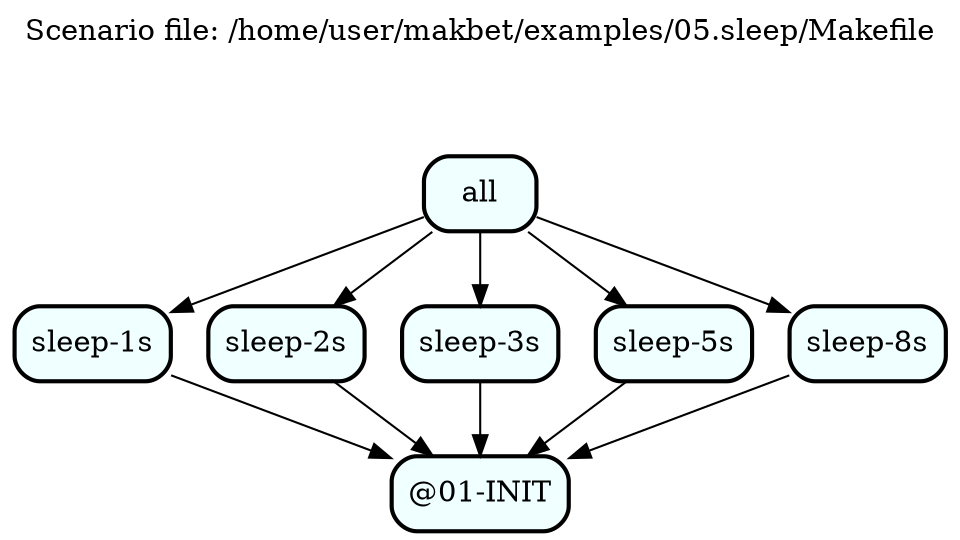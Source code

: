 digraph {

// This file has been generated by makbet master+g23016ba-2020-12-08T20:14:39+01:00
// Generation date: Tue Dec  8 09:15:20 PM CET 2020
// Scenario file: /home/user/makbet/examples/05.sleep/Makefile

// Define graph title.
labelloc="t";
label="Scenario file: /home/user/makbet/examples/05.sleep/Makefile\n\n\n\n";

// Define global options for all nodes.
node [shape="box" style="rounded, bold, filled" fillcolor="azure"];


// TASK_NAME: @01-INIT
// TASK_ID: 1
// TASK_DEPS: 
// TASK_CMD: 
// TASK_CMD_OPTS: 
"@01-INIT";

// TASK_NAME: all
// TASK_ID: 7
// TASK_DEPS: sleep-1s sleep-2s sleep-3s sleep-5s sleep-8s
// TASK_CMD: 
// TASK_CMD_OPTS: 
"all" -> "sleep-1s";
"all" -> "sleep-2s";
"all" -> "sleep-3s";
"all" -> "sleep-5s";
"all" -> "sleep-8s";

// TASK_NAME: sleep-1s
// TASK_ID: 2
// TASK_DEPS: @01-INIT
// TASK_CMD: /home/user/makbet//examples/lib/tasks/common/delay
// TASK_CMD_OPTS: 1s
"sleep-1s" -> "@01-INIT";

// TASK_NAME: sleep-2s
// TASK_ID: 3
// TASK_DEPS: @01-INIT
// TASK_CMD: /home/user/makbet//examples/lib/tasks/common/delay
// TASK_CMD_OPTS: 2s
"sleep-2s" -> "@01-INIT";

// TASK_NAME: sleep-3s
// TASK_ID: 4
// TASK_DEPS: @01-INIT
// TASK_CMD: sleep
// TASK_CMD_OPTS: 3s
"sleep-3s" -> "@01-INIT";

// TASK_NAME: sleep-5s
// TASK_ID: 5
// TASK_DEPS: @01-INIT
// TASK_CMD: sleep
// TASK_CMD_OPTS: 5s
"sleep-5s" -> "@01-INIT";

// TASK_NAME: sleep-8s
// TASK_ID: 6
// TASK_DEPS: @01-INIT
// TASK_CMD: sleep
// TASK_CMD_OPTS: 8s
"sleep-8s" -> "@01-INIT";

}


// End of file
